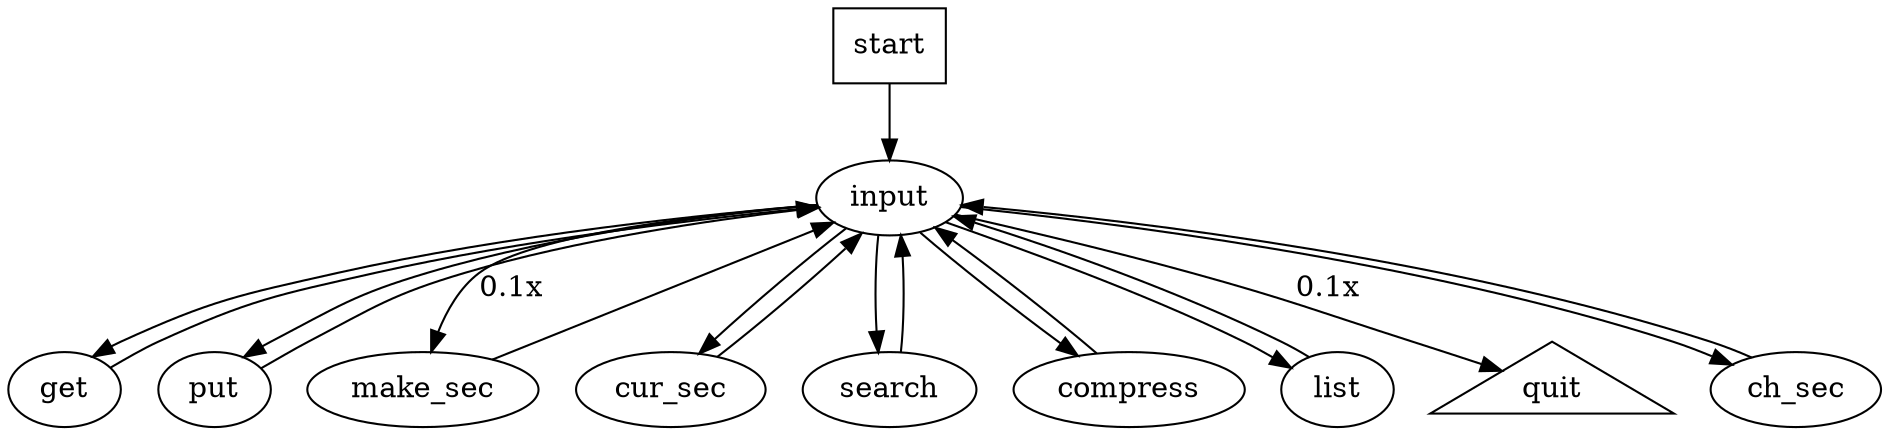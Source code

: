 digraph G {
    input [label="input"];
    get [label="get"];
    put [label="put"];
    start [label="start", shape=box];
    make_sec [label="make_sec"];
    cur_sec [label="cur_sec"];
    search [label="search"];
    compress [label="compress"];
    list [label="list"];
    quit [label="quit", shape=triangle];
    ch_sec [label="ch_sec"];
    input -> get;
    input -> put;
    input -> make_sec [label="0.1x"];
    input -> cur_sec;
    input -> search;
    input -> compress;
    input -> list;
    input -> quit [label="0.1x"];
    input -> ch_sec;
    get -> input;
    put -> input;
    start -> input;
    make_sec -> input;
    cur_sec -> input;
    search -> input;
    compress -> input;
    list -> input;
    ch_sec -> input;
}